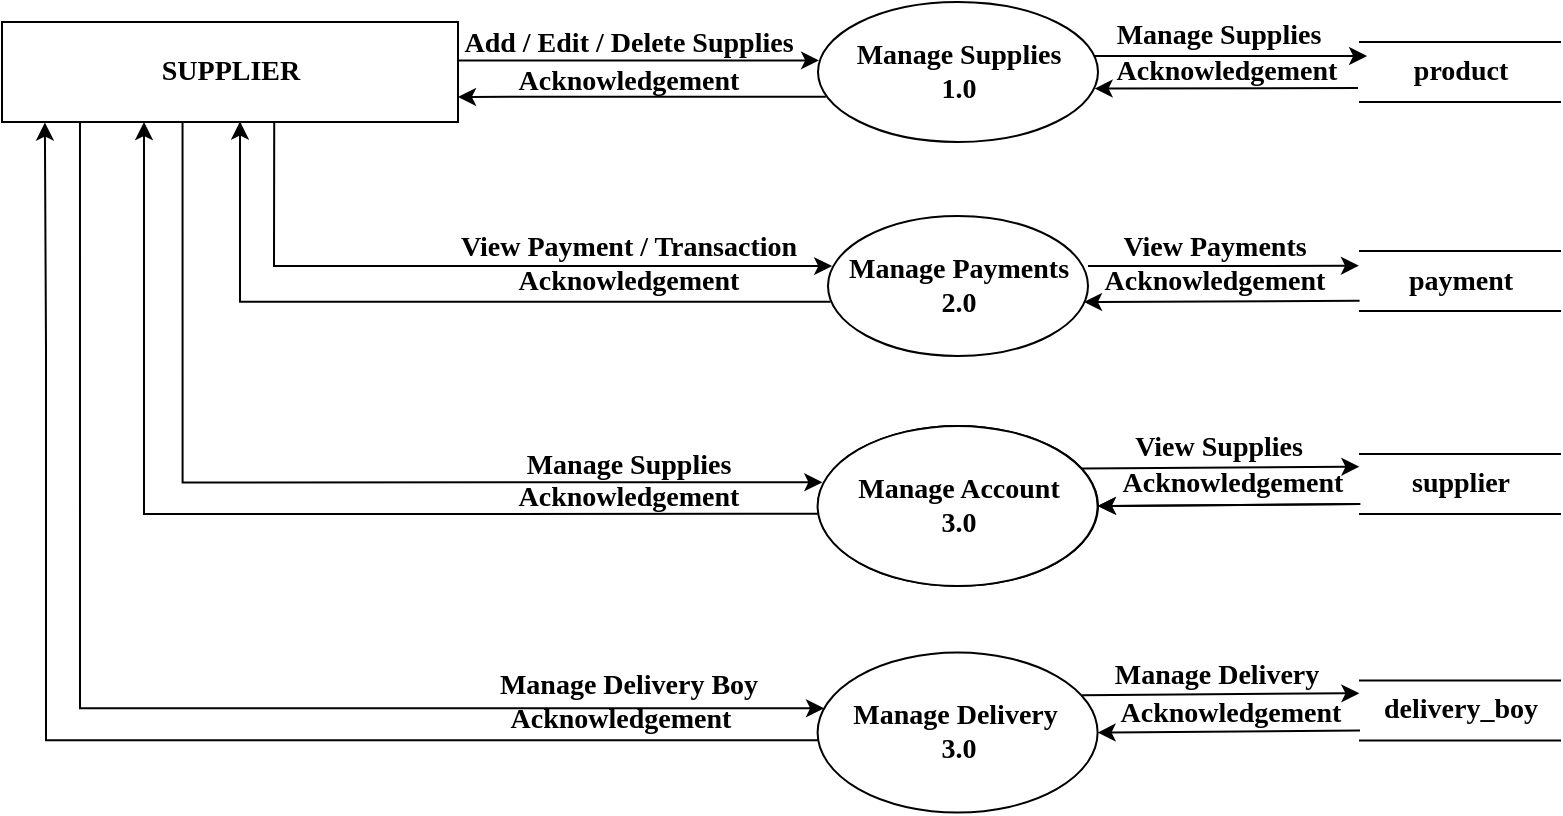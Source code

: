 <mxfile>
    <diagram id="LtNngk2JR1nuo8bp3Qb9" name="Page-1">
        <mxGraphModel dx="1202" dy="551" grid="0" gridSize="10" guides="1" tooltips="1" connect="1" arrows="1" fold="1" page="0" pageScale="1" pageWidth="827" pageHeight="1169" background="#ffffff" math="0" shadow="0">
            <root>
                <mxCell id="0"/>
                <mxCell id="1" parent="0"/>
                <mxCell id="33" style="edgeStyle=elbowEdgeStyle;rounded=0;html=1;exitX=1;exitY=0.384;exitDx=0;exitDy=0;entryX=0.004;entryY=0.417;entryDx=0;entryDy=0;fontSize=14;fontColor=#000000;strokeColor=#000000;fontFamily=Times New Roman;entryPerimeter=0;exitPerimeter=0;" parent="1" source="2" target="31" edge="1">
                    <mxGeometry relative="1" as="geometry">
                        <mxPoint x="207.32" y="111.5" as="sourcePoint"/>
                        <mxPoint x="411" y="179" as="targetPoint"/>
                        <Array as="points">
                            <mxPoint x="240" y="75"/>
                        </Array>
                    </mxGeometry>
                </mxCell>
                <mxCell id="48" style="edgeStyle=elbowEdgeStyle;rounded=0;html=1;entryX=0.016;entryY=0.358;entryDx=0;entryDy=0;fontSize=14;fontColor=#000000;strokeColor=#000000;fontFamily=Times New Roman;entryPerimeter=0;exitX=0.597;exitY=0.998;exitDx=0;exitDy=0;exitPerimeter=0;" parent="1" target="47" edge="1" source="2">
                    <mxGeometry relative="1" as="geometry">
                        <mxPoint x="148" y="101" as="sourcePoint"/>
                        <mxPoint x="408" y="275" as="targetPoint"/>
                        <Array as="points">
                            <mxPoint x="148" y="180"/>
                        </Array>
                    </mxGeometry>
                </mxCell>
                <mxCell id="69" style="edgeStyle=orthogonalEdgeStyle;rounded=0;html=1;exitX=0.431;exitY=0.994;exitDx=0;exitDy=0;fontSize=14;fontColor=#000000;strokeColor=#000000;exitPerimeter=0;fontFamily=Times New Roman;entryX=0.017;entryY=0.352;entryDx=0;entryDy=0;entryPerimeter=0;" parent="1" target="74" edge="1">
                    <mxGeometry relative="1" as="geometry">
                        <mxPoint x="102.268" y="99.7" as="sourcePoint"/>
                        <mxPoint x="415.22" y="279.84" as="targetPoint"/>
                        <Array as="points">
                            <mxPoint x="102" y="280"/>
                        </Array>
                    </mxGeometry>
                </mxCell>
                <mxCell id="2" value="&lt;b style=&quot;font-size: 14px;&quot;&gt;&lt;font color=&quot;#000000&quot; style=&quot;font-size: 14px;&quot;&gt;SUPPLIER&lt;/font&gt;&lt;/b&gt;" style="html=1;dashed=0;whitespace=wrap;fillColor=none;strokeColor=#000000;fontFamily=Times New Roman;fontSize=14;" parent="1" vertex="1">
                    <mxGeometry x="12" y="50" width="228" height="50" as="geometry"/>
                </mxCell>
                <mxCell id="34" style="edgeStyle=elbowEdgeStyle;rounded=0;html=1;exitX=0.028;exitY=0.676;exitDx=0;exitDy=0;entryX=1;entryY=0.75;entryDx=0;entryDy=0;fontSize=14;fontColor=#000000;strokeColor=#000000;exitPerimeter=0;fontFamily=Times New Roman;" parent="1" source="31" target="2" edge="1">
                    <mxGeometry relative="1" as="geometry">
                        <mxPoint x="402.8" y="197.6" as="sourcePoint"/>
                        <mxPoint x="182" y="113" as="targetPoint"/>
                        <Array as="points">
                            <mxPoint x="272" y="101"/>
                        </Array>
                    </mxGeometry>
                </mxCell>
                <mxCell id="31" value="Manage Supplies&lt;br style=&quot;font-size: 14px&quot;&gt;1.0" style="shape=ellipse;html=1;dashed=0;whitespace=wrap;perimeter=ellipsePerimeter;labelBackgroundColor=#FFFFFF;fontSize=14;fontColor=#000000;strokeColor=#000000;fillColor=#FFFFFF;fontStyle=1;fontFamily=Times New Roman;" parent="1" vertex="1">
                    <mxGeometry x="420" y="40" width="140" height="70" as="geometry"/>
                </mxCell>
                <mxCell id="41" style="edgeStyle=none;rounded=0;html=1;fontSize=14;fontColor=#000000;strokeColor=#000000;entryX=0.988;entryY=0.618;entryDx=0;entryDy=0;entryPerimeter=0;fontFamily=Times New Roman;" parent="1" target="31" edge="1">
                    <mxGeometry relative="1" as="geometry">
                        <mxPoint x="538.52" y="83.11" as="targetPoint"/>
                        <mxPoint x="690" y="83" as="sourcePoint"/>
                        <Array as="points"/>
                    </mxGeometry>
                </mxCell>
                <mxCell id="42" value="&lt;b style=&quot;font-size: 14px;&quot;&gt;Add / Edit / Delete Supplies&lt;/b&gt;" style="text;html=1;align=center;verticalAlign=middle;resizable=0;points=[];autosize=1;strokeColor=none;fillColor=none;fontSize=14;fontColor=#000000;fontFamily=Times New Roman;" parent="1" vertex="1">
                    <mxGeometry x="237" y="50" width="175" height="21" as="geometry"/>
                </mxCell>
                <mxCell id="43" value="&lt;b style=&quot;font-size: 14px;&quot;&gt;Acknowledgement&lt;/b&gt;" style="text;html=1;align=center;verticalAlign=middle;resizable=0;points=[];autosize=1;strokeColor=none;fillColor=none;fontSize=14;fontColor=#000000;fontFamily=Times New Roman;" parent="1" vertex="1">
                    <mxGeometry x="264.5" y="69" width="120" height="21" as="geometry"/>
                </mxCell>
                <mxCell id="44" value="&lt;b style=&quot;font-size: 14px;&quot;&gt;Manage Supplies&lt;/b&gt;" style="text;html=1;align=center;verticalAlign=middle;resizable=0;points=[];autosize=1;strokeColor=none;fillColor=none;fontSize=14;fontColor=#000000;fontFamily=Times New Roman;" parent="1" vertex="1">
                    <mxGeometry x="564" y="46" width="112" height="21" as="geometry"/>
                </mxCell>
                <mxCell id="45" value="&lt;b style=&quot;font-size: 14px;&quot;&gt;Acknowledgement&lt;/b&gt;" style="text;html=1;align=center;verticalAlign=middle;resizable=0;points=[];autosize=1;strokeColor=none;fillColor=none;fontSize=14;fontColor=#000000;fontFamily=Times New Roman;" parent="1" vertex="1">
                    <mxGeometry x="564" y="64.5" width="120" height="21" as="geometry"/>
                </mxCell>
                <mxCell id="46" value="&lt;b style=&quot;font-size: 14px;&quot;&gt;product&lt;/b&gt;" style="html=1;dashed=0;whitespace=wrap;shape=partialRectangle;right=0;left=0;fontSize=14;fontColor=#000000;strokeColor=#000000;fillColor=none;fontFamily=Times New Roman;" parent="1" vertex="1">
                    <mxGeometry x="691" y="60" width="100" height="30" as="geometry"/>
                </mxCell>
                <mxCell id="49" style="edgeStyle=elbowEdgeStyle;rounded=0;html=1;exitX=0.01;exitY=0.613;exitDx=0;exitDy=0;fontSize=14;fontColor=#000000;strokeColor=#000000;fontFamily=Times New Roman;exitPerimeter=0;entryX=0.522;entryY=0.995;entryDx=0;entryDy=0;entryPerimeter=0;" parent="1" source="47" target="2" edge="1">
                    <mxGeometry relative="1" as="geometry">
                        <mxPoint x="401" y="293" as="sourcePoint"/>
                        <mxPoint x="131" y="101" as="targetPoint"/>
                        <Array as="points">
                            <mxPoint x="131" y="198"/>
                        </Array>
                    </mxGeometry>
                </mxCell>
                <mxCell id="47" value="Manage Payments&lt;br style=&quot;font-size: 14px&quot;&gt;2.0" style="shape=ellipse;html=1;dashed=0;whitespace=wrap;perimeter=ellipsePerimeter;labelBackgroundColor=#FFFFFF;fontSize=14;fontColor=#000000;strokeColor=#000000;fillColor=#FFFFFF;fontStyle=1;fontFamily=Times New Roman;" parent="1" vertex="1">
                    <mxGeometry x="425" y="147" width="130" height="70" as="geometry"/>
                </mxCell>
                <mxCell id="51" value="&lt;b style=&quot;font-size: 14px;&quot;&gt;View Payment / Transaction&lt;/b&gt;" style="text;html=1;align=center;verticalAlign=middle;resizable=0;points=[];autosize=1;strokeColor=none;fillColor=none;fontSize=14;fontColor=#000000;fontFamily=Times New Roman;" parent="1" vertex="1">
                    <mxGeometry x="235.5" y="152" width="178" height="21" as="geometry"/>
                </mxCell>
                <mxCell id="52" value="&lt;b style=&quot;font-size: 14px;&quot;&gt;Acknowledgement&lt;/b&gt;" style="text;html=1;align=center;verticalAlign=middle;resizable=0;points=[];autosize=1;strokeColor=none;fillColor=none;fontSize=14;fontColor=#000000;fontFamily=Times New Roman;" parent="1" vertex="1">
                    <mxGeometry x="264.5" y="169" width="120" height="21" as="geometry"/>
                </mxCell>
                <mxCell id="53" style="edgeStyle=elbowEdgeStyle;rounded=0;html=1;fontSize=14;fontColor=#000000;strokeColor=#000000;fontFamily=Times New Roman;entryX=-0.005;entryY=0.245;entryDx=0;entryDy=0;entryPerimeter=0;" parent="1" target="57" edge="1">
                    <mxGeometry relative="1" as="geometry">
                        <mxPoint x="700" y="172.348" as="targetPoint"/>
                        <mxPoint x="555" y="172" as="sourcePoint"/>
                    </mxGeometry>
                </mxCell>
                <mxCell id="54" style="edgeStyle=none;rounded=0;html=1;fontSize=14;fontColor=#000000;strokeColor=#000000;fontFamily=Times New Roman;exitX=-0.002;exitY=0.83;exitDx=0;exitDy=0;exitPerimeter=0;" parent="1" source="57" edge="1">
                    <mxGeometry relative="1" as="geometry">
                        <mxPoint x="553" y="190" as="targetPoint"/>
                        <mxPoint x="700" y="190" as="sourcePoint"/>
                    </mxGeometry>
                </mxCell>
                <mxCell id="55" value="&lt;b style=&quot;font-size: 14px;&quot;&gt;View Payments&lt;/b&gt;" style="text;html=1;align=center;verticalAlign=middle;resizable=0;points=[];autosize=1;strokeColor=none;fillColor=none;fontSize=14;fontColor=#000000;fontFamily=Times New Roman;" parent="1" vertex="1">
                    <mxGeometry x="567" y="152" width="102" height="21" as="geometry"/>
                </mxCell>
                <mxCell id="56" value="&lt;b style=&quot;font-size: 14px;&quot;&gt;Acknowledgement&lt;/b&gt;" style="text;html=1;align=center;verticalAlign=middle;resizable=0;points=[];autosize=1;strokeColor=none;fillColor=none;fontSize=14;fontColor=#000000;fontFamily=Times New Roman;" parent="1" vertex="1">
                    <mxGeometry x="558" y="169" width="120" height="21" as="geometry"/>
                </mxCell>
                <mxCell id="57" value="&lt;b style=&quot;font-size: 14px;&quot;&gt;payment&lt;/b&gt;" style="html=1;dashed=0;whitespace=wrap;shape=partialRectangle;right=0;left=0;fontSize=14;fontColor=#000000;strokeColor=#000000;fillColor=none;fontFamily=Times New Roman;" parent="1" vertex="1">
                    <mxGeometry x="691" y="164.5" width="100" height="30" as="geometry"/>
                </mxCell>
                <mxCell id="68" style="edgeStyle=orthogonalEdgeStyle;rounded=0;html=1;fontSize=14;fontColor=#000000;strokeColor=#000000;fontFamily=Times New Roman;exitX=0;exitY=0.549;exitDx=0;exitDy=0;exitPerimeter=0;" parent="1" source="74" edge="1">
                    <mxGeometry relative="1" as="geometry">
                        <mxPoint x="83" y="100" as="targetPoint"/>
                        <mxPoint x="408.14" y="295.84" as="sourcePoint"/>
                        <Array as="points">
                            <mxPoint x="382" y="296"/>
                            <mxPoint x="83" y="296"/>
                        </Array>
                    </mxGeometry>
                </mxCell>
                <mxCell id="60" value="Manage Account&lt;br style=&quot;font-size: 14px&quot;&gt;3.0" style="shape=ellipse;html=1;dashed=0;whitespace=wrap;perimeter=ellipsePerimeter;labelBackgroundColor=#FFFFFF;fontSize=14;fontColor=#000000;strokeColor=#000000;fillColor=#FFFFFF;fontStyle=1;fontFamily=Times New Roman;" parent="1" vertex="1">
                    <mxGeometry x="420" y="252" width="140" height="80" as="geometry"/>
                </mxCell>
                <mxCell id="61" value="&lt;b style=&quot;font-size: 14px&quot;&gt;Manage Supplies&lt;/b&gt;" style="text;html=1;align=center;verticalAlign=middle;resizable=0;points=[];autosize=1;strokeColor=none;fillColor=none;fontSize=14;fontColor=#000000;fontFamily=Times New Roman;" parent="1" vertex="1">
                    <mxGeometry x="268.5" y="261" width="112" height="21" as="geometry"/>
                </mxCell>
                <mxCell id="62" value="&lt;b style=&quot;font-size: 14px;&quot;&gt;Acknowledgement&lt;/b&gt;" style="text;html=1;align=center;verticalAlign=middle;resizable=0;points=[];autosize=1;strokeColor=none;fillColor=none;fontSize=14;fontColor=#000000;fontFamily=Times New Roman;" parent="1" vertex="1">
                    <mxGeometry x="264.5" y="277" width="120" height="21" as="geometry"/>
                </mxCell>
                <mxCell id="63" style="edgeStyle=none;rounded=0;html=1;fontSize=14;fontColor=#000000;strokeColor=#000000;entryX=-0.003;entryY=0.211;entryDx=0;entryDy=0;fontFamily=Times New Roman;exitX=0.943;exitY=0.266;exitDx=0;exitDy=0;exitPerimeter=0;entryPerimeter=0;" parent="1" source="60" target="67" edge="1">
                    <mxGeometry relative="1" as="geometry">
                        <mxPoint x="693.25" y="379" as="targetPoint"/>
                        <mxPoint x="577" y="264" as="sourcePoint"/>
                    </mxGeometry>
                </mxCell>
                <mxCell id="64" style="edgeStyle=none;rounded=0;html=1;exitX=0.002;exitY=0.833;exitDx=0;exitDy=0;fontSize=14;fontColor=#000000;strokeColor=#000000;exitPerimeter=0;fontFamily=Times New Roman;entryX=1;entryY=0.5;entryDx=0;entryDy=0;" parent="1" source="67" target="60" edge="1">
                    <mxGeometry relative="1" as="geometry">
                        <mxPoint x="548" y="396" as="targetPoint"/>
                        <mxPoint x="692.3" y="396" as="sourcePoint"/>
                    </mxGeometry>
                </mxCell>
                <mxCell id="65" value="&lt;b style=&quot;font-size: 14px;&quot;&gt;View Supplies&lt;/b&gt;" style="text;html=1;align=center;verticalAlign=middle;resizable=0;points=[];autosize=1;strokeColor=none;fillColor=none;fontSize=14;fontColor=#000000;fontFamily=Times New Roman;" parent="1" vertex="1">
                    <mxGeometry x="573" y="252" width="94" height="21" as="geometry"/>
                </mxCell>
                <mxCell id="66" value="&lt;b style=&quot;font-size: 14px;&quot;&gt;Acknowledgement&lt;/b&gt;" style="text;html=1;align=center;verticalAlign=middle;resizable=0;points=[];autosize=1;strokeColor=none;fillColor=none;fontSize=14;fontColor=#000000;fontFamily=Times New Roman;" parent="1" vertex="1">
                    <mxGeometry x="567" y="270.5" width="120" height="21" as="geometry"/>
                </mxCell>
                <mxCell id="67" value="&lt;b style=&quot;font-size: 14px;&quot;&gt;supplier&lt;/b&gt;" style="html=1;dashed=0;whitespace=wrap;shape=partialRectangle;right=0;left=0;fontSize=14;fontColor=#000000;strokeColor=#000000;fillColor=none;fontFamily=Times New Roman;" parent="1" vertex="1">
                    <mxGeometry x="691" y="266" width="100" height="30" as="geometry"/>
                </mxCell>
                <mxCell id="71" style="edgeStyle=elbowEdgeStyle;rounded=0;html=1;entryX=0.004;entryY=0.417;entryDx=0;entryDy=0;fontSize=14;fontColor=#000000;strokeColor=#000000;fontFamily=Times New Roman;entryPerimeter=0;exitX=0.987;exitY=0.385;exitDx=0;exitDy=0;exitPerimeter=0;" parent="1" source="31" edge="1">
                    <mxGeometry relative="1" as="geometry">
                        <mxPoint x="542" y="67" as="sourcePoint"/>
                        <mxPoint x="694.56" y="67.0" as="targetPoint"/>
                        <Array as="points"/>
                    </mxGeometry>
                </mxCell>
                <mxCell id="74" value="Manage Account&lt;br style=&quot;font-size: 14px&quot;&gt;3.0" style="shape=ellipse;html=1;dashed=0;whitespace=wrap;perimeter=ellipsePerimeter;labelBackgroundColor=#FFFFFF;fontSize=14;fontColor=#000000;strokeColor=#000000;fillColor=#FFFFFF;fontStyle=1;fontFamily=Times New Roman;" vertex="1" parent="1">
                    <mxGeometry x="419.8" y="252" width="140" height="80" as="geometry"/>
                </mxCell>
                <mxCell id="75" style="edgeStyle=none;rounded=0;html=1;exitX=0.002;exitY=0.833;exitDx=0;exitDy=0;fontSize=14;fontColor=#000000;strokeColor=#000000;exitPerimeter=0;fontFamily=Times New Roman;entryX=1;entryY=0.5;entryDx=0;entryDy=0;" edge="1" target="74" parent="1">
                    <mxGeometry relative="1" as="geometry">
                        <mxPoint x="547.8" y="396" as="targetPoint"/>
                        <mxPoint x="691.0" y="290.99" as="sourcePoint"/>
                    </mxGeometry>
                </mxCell>
                <mxCell id="76" style="edgeStyle=none;rounded=0;html=1;fontSize=14;fontColor=#000000;strokeColor=#000000;entryX=-0.003;entryY=0.211;entryDx=0;entryDy=0;fontFamily=Times New Roman;exitX=0.943;exitY=0.266;exitDx=0;exitDy=0;exitPerimeter=0;entryPerimeter=0;" edge="1" parent="1" target="77">
                    <mxGeometry relative="1" as="geometry">
                        <mxPoint x="693.25" y="492.3" as="targetPoint"/>
                        <mxPoint x="552.02" y="386.58" as="sourcePoint"/>
                    </mxGeometry>
                </mxCell>
                <mxCell id="77" value="&lt;b style=&quot;font-size: 14px&quot;&gt;delivery_boy&lt;/b&gt;" style="html=1;dashed=0;whitespace=wrap;shape=partialRectangle;right=0;left=0;fontSize=14;fontColor=#000000;strokeColor=#000000;fillColor=none;fontFamily=Times New Roman;" vertex="1" parent="1">
                    <mxGeometry x="691" y="379.3" width="100" height="30" as="geometry"/>
                </mxCell>
                <mxCell id="78" style="edgeStyle=orthogonalEdgeStyle;rounded=0;html=1;exitX=0.171;exitY=1.005;exitDx=0;exitDy=0;fontSize=14;fontColor=#000000;strokeColor=#000000;exitPerimeter=0;fontFamily=Times New Roman;entryX=0.023;entryY=0.348;entryDx=0;entryDy=0;entryPerimeter=0;" edge="1" parent="1" target="80" source="2">
                    <mxGeometry relative="1" as="geometry">
                        <mxPoint x="110.068" y="213.0" as="sourcePoint"/>
                        <mxPoint x="392.8" y="496.3" as="targetPoint"/>
                        <Array as="points">
                            <mxPoint x="51" y="393"/>
                        </Array>
                    </mxGeometry>
                </mxCell>
                <mxCell id="79" style="edgeStyle=orthogonalEdgeStyle;rounded=0;html=1;fontSize=14;fontColor=#000000;strokeColor=#000000;fontFamily=Times New Roman;exitX=0.001;exitY=0.548;exitDx=0;exitDy=0;exitPerimeter=0;entryX=0.094;entryY=1.005;entryDx=0;entryDy=0;entryPerimeter=0;" edge="1" parent="1" source="80" target="2">
                    <mxGeometry relative="1" as="geometry">
                        <mxPoint x="94.8" y="213.3" as="targetPoint"/>
                        <mxPoint x="418.8" y="409.3" as="sourcePoint"/>
                        <Array as="points">
                            <mxPoint x="34" y="409"/>
                            <mxPoint x="34" y="213"/>
                            <mxPoint x="33" y="213"/>
                        </Array>
                    </mxGeometry>
                </mxCell>
                <mxCell id="80" value="Manage Delivery&amp;nbsp;&lt;br style=&quot;font-size: 14px&quot;&gt;3.0" style="shape=ellipse;html=1;dashed=0;whitespace=wrap;perimeter=ellipsePerimeter;labelBackgroundColor=#FFFFFF;fontSize=14;fontColor=#000000;strokeColor=#000000;fillColor=#FFFFFF;fontStyle=1;fontFamily=Times New Roman;" vertex="1" parent="1">
                    <mxGeometry x="419.8" y="365.3" width="140" height="80" as="geometry"/>
                </mxCell>
                <mxCell id="81" style="edgeStyle=none;rounded=0;html=1;exitX=0.002;exitY=0.833;exitDx=0;exitDy=0;fontSize=14;fontColor=#000000;strokeColor=#000000;exitPerimeter=0;fontFamily=Times New Roman;entryX=1;entryY=0.5;entryDx=0;entryDy=0;" edge="1" parent="1" target="80">
                    <mxGeometry relative="1" as="geometry">
                        <mxPoint x="547.8" y="509.3" as="targetPoint"/>
                        <mxPoint x="691" y="404.29" as="sourcePoint"/>
                    </mxGeometry>
                </mxCell>
                <mxCell id="82" value="&lt;b style=&quot;font-size: 14px&quot;&gt;Manage Delivery Boy&lt;/b&gt;" style="text;html=1;align=center;verticalAlign=middle;resizable=0;points=[];autosize=1;strokeColor=none;fillColor=none;fontSize=14;fontColor=#000000;fontFamily=Times New Roman;" vertex="1" parent="1">
                    <mxGeometry x="255.5" y="371" width="139" height="21" as="geometry"/>
                </mxCell>
                <mxCell id="83" value="&lt;b style=&quot;font-size: 14px;&quot;&gt;Acknowledgement&lt;/b&gt;" style="text;html=1;align=center;verticalAlign=middle;resizable=0;points=[];autosize=1;strokeColor=none;fillColor=none;fontSize=14;fontColor=#000000;fontFamily=Times New Roman;" vertex="1" parent="1">
                    <mxGeometry x="260.5" y="388.3" width="120" height="21" as="geometry"/>
                </mxCell>
                <mxCell id="84" value="&lt;b style=&quot;font-size: 14px;&quot;&gt;Acknowledgement&lt;/b&gt;" style="text;html=1;align=center;verticalAlign=middle;resizable=0;points=[];autosize=1;strokeColor=none;fillColor=none;fontSize=14;fontColor=#000000;fontFamily=Times New Roman;" vertex="1" parent="1">
                    <mxGeometry x="566" y="385.8" width="120" height="21" as="geometry"/>
                </mxCell>
                <mxCell id="85" value="&lt;b style=&quot;font-size: 14px&quot;&gt;Manage Delivery&lt;/b&gt;" style="text;html=1;align=center;verticalAlign=middle;resizable=0;points=[];autosize=1;strokeColor=none;fillColor=none;fontSize=14;fontColor=#000000;fontFamily=Times New Roman;" vertex="1" parent="1">
                    <mxGeometry x="562.5" y="366.3" width="112" height="21" as="geometry"/>
                </mxCell>
            </root>
        </mxGraphModel>
    </diagram>
</mxfile>